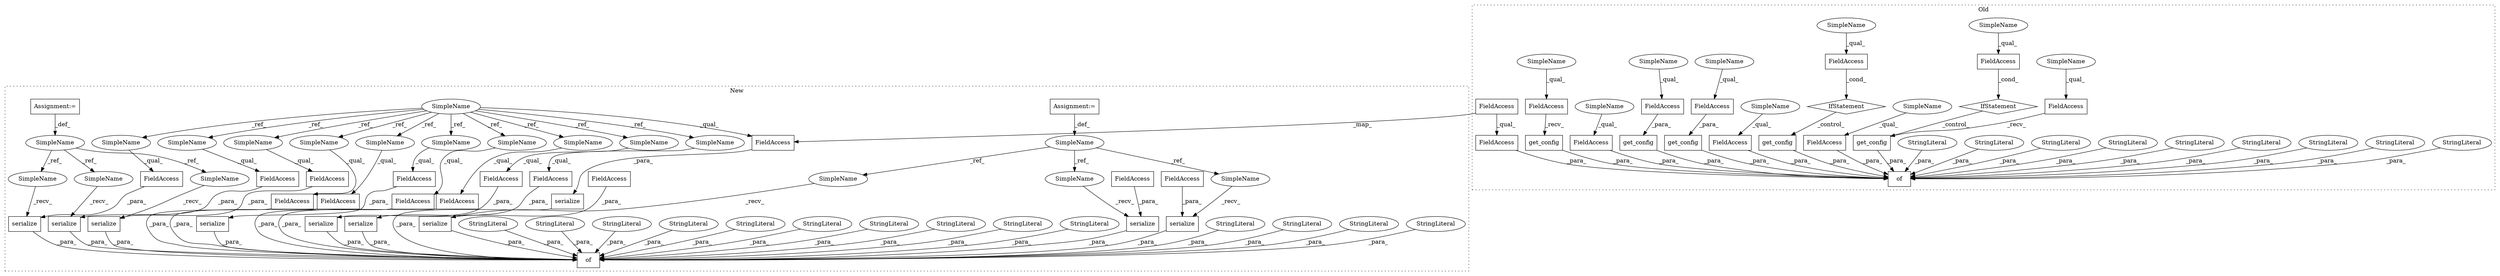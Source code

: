 digraph G {
subgraph cluster0 {
1 [label="of" a="32" s="10218,10671" l="3,1" shape="box"];
5 [label="StringLiteral" a="45" s="10346" l="12" shape="ellipse"];
19 [label="StringLiteral" a="45" s="10462" l="15" shape="ellipse"];
21 [label="StringLiteral" a="45" s="10645" l="11" shape="ellipse"];
22 [label="StringLiteral" a="45" s="10384" l="15" shape="ellipse"];
25 [label="StringLiteral" a="45" s="10221" l="12" shape="ellipse"];
28 [label="StringLiteral" a="45" s="10540" l="15" shape="ellipse"];
29 [label="StringLiteral" a="45" s="10292" l="12" shape="ellipse"];
31 [label="StringLiteral" a="45" s="10250" l="6" shape="ellipse"];
33 [label="StringLiteral" a="45" s="10618" l="11" shape="ellipse"];
34 [label="get_config" a="32" s="10318,10344" l="11,1" shape="box"];
37 [label="FieldAccess" a="22" s="10359" l="24" shape="box"];
43 [label="get_config" a="32" s="10441" l="12" shape="box"];
47 [label="FieldAccess" a="22" s="10401" l="18" shape="box"];
48 [label="get_config" a="32" s="10519" l="12" shape="box"];
49 [label="FieldAccess" a="22" s="10329" l="15" shape="box"];
50 [label="FieldAccess" a="22" s="10500" l="18" shape="box"];
52 [label="get_config" a="32" s="10597" l="12" shape="box"];
56 [label="FieldAccess" a="22" s="10557" l="18" shape="box"];
57 [label="FieldAccess" a="22" s="10422" l="18" shape="box"];
58 [label="FieldAccess" a="22" s="10234" l="15" shape="box"];
59 [label="FieldAccess" a="22" s="10657" l="14" shape="box"];
62 [label="FieldAccess" a="22" s="10630" l="14" shape="box"];
66 [label="FieldAccess" a="22" s="10281" l="9" shape="box"];
67 [label="IfStatement" a="25" s="10419" l="3" shape="diamond"];
69 [label="FieldAccess" a="22" s="10359" l="15" shape="box"];
71 [label="IfStatement" a="25" s="10575" l="3" shape="diamond"];
72 [label="get_config" a="32" s="10270,10290" l="11,1" shape="box"];
89 [label="SimpleName" a="42" s="10422" l="4" shape="ellipse"];
90 [label="SimpleName" a="42" s="10401" l="4" shape="ellipse"];
91 [label="SimpleName" a="42" s="10630" l="4" shape="ellipse"];
92 [label="SimpleName" a="42" s="10557" l="4" shape="ellipse"];
93 [label="SimpleName" a="42" s="10234" l="4" shape="ellipse"];
94 [label="SimpleName" a="42" s="10329" l="4" shape="ellipse"];
95 [label="SimpleName" a="42" s="10281" l="4" shape="ellipse"];
96 [label="SimpleName" a="42" s="10657" l="4" shape="ellipse"];
97 [label="SimpleName" a="42" s="10500" l="4" shape="ellipse"];
label = "Old";
style="dotted";
}
subgraph cluster1 {
2 [label="serialize" a="32" s="11812,11843" l="10,1" shape="box"];
3 [label="FieldAccess" a="22" s="11822" l="21" shape="box"];
4 [label="of" a="32" s="11537,12304" l="3,1" shape="box"];
6 [label="StringLiteral" a="45" s="12177" l="17" shape="ellipse"];
7 [label="StringLiteral" a="45" s="11636" l="20" shape="ellipse"];
8 [label="StringLiteral" a="45" s="12262" l="19" shape="ellipse"];
9 [label="StringLiteral" a="45" s="11705" l="23" shape="ellipse"];
10 [label="serialize" a="32" s="11946,11977" l="10,1" shape="box"];
11 [label="FieldAccess" a="22" s="11956" l="21" shape="box"];
12 [label="serialize" a="32" s="11670,11703" l="10,1" shape="box"];
13 [label="FieldAccess" a="22" s="11680" l="23" shape="box"];
14 [label="Assignment:=" a="7" s="11416" l="12" shape="box"];
15 [label="SimpleName" a="42" s="11416" l="12" shape="ellipse"];
16 [label="serialize" a="32" s="12011,12037" l="10,1" shape="box"];
17 [label="FieldAccess" a="22" s="12021" l="16" shape="box"];
18 [label="serialize" a="32" s="12140,12175" l="10,1" shape="box"];
20 [label="StringLiteral" a="45" s="11611" l="10" shape="ellipse"];
23 [label="StringLiteral" a="45" s="11540" l="7" shape="ellipse"];
24 [label="StringLiteral" a="45" s="11780" l="18" shape="ellipse"];
26 [label="FieldAccess" a="22" s="12249" l="12" shape="box"];
27 [label="StringLiteral" a="45" s="11909" l="23" shape="ellipse"];
30 [label="StringLiteral" a="45" s="12105" l="22" shape="ellipse"];
32 [label="StringLiteral" a="45" s="12239" l="9" shape="ellipse"];
35 [label="serialize" a="32" s="11879,11907" l="10,1" shape="box"];
36 [label="FieldAccess" a="22" s="12150" l="25" shape="box"];
38 [label="FieldAccess" a="22" s="12282" l="22" shape="box"];
39 [label="StringLiteral" a="45" s="12039" l="19" shape="ellipse"];
40 [label="StringLiteral" a="45" s="11979" l="18" shape="ellipse"];
41 [label="StringLiteral" a="45" s="11845" l="20" shape="ellipse"];
42 [label="StringLiteral" a="45" s="11559" l="12" shape="ellipse"];
44 [label="serialize" a="32" s="11584,11609" l="10,1" shape="box"];
45 [label="SimpleName" a="42" s="11509" l="11" shape="ellipse"];
46 [label="serialize" a="32" s="12071,12103" l="10,1" shape="box"];
51 [label="FieldAccess" a="22" s="12081" l="22" shape="box"];
53 [label="serialize" a="32" s="11742,11778" l="10,1" shape="box"];
54 [label="FieldAccess" a="22" s="11889" l="18" shape="box"];
55 [label="serialize" a="32" s="12207,12237" l="10,1" shape="box"];
60 [label="FieldAccess" a="22" s="11752" l="26" shape="box"];
61 [label="FieldAccess" a="22" s="11548" l="10" shape="box"];
63 [label="FieldAccess" a="22" s="11622" l="13" shape="box"];
64 [label="FieldAccess" a="22" s="12217" l="20" shape="box"];
65 [label="SimpleName" a="42" s="11367" l="4" shape="ellipse"];
68 [label="Assignment:=" a="7" s="11509" l="11" shape="box"];
70 [label="FieldAccess" a="22" s="11594" l="15" shape="box"];
73 [label="SimpleName" a="42" s="11822" l="4" shape="ellipse"];
74 [label="SimpleName" a="42" s="11680" l="4" shape="ellipse"];
75 [label="SimpleName" a="42" s="11622" l="4" shape="ellipse"];
76 [label="SimpleName" a="42" s="11548" l="4" shape="ellipse"];
77 [label="SimpleName" a="42" s="12217" l="4" shape="ellipse"];
78 [label="SimpleName" a="42" s="11752" l="4" shape="ellipse"];
79 [label="SimpleName" a="42" s="12249" l="4" shape="ellipse"];
80 [label="SimpleName" a="42" s="12150" l="4" shape="ellipse"];
81 [label="SimpleName" a="42" s="12282" l="4" shape="ellipse"];
82 [label="SimpleName" a="42" s="12081" l="4" shape="ellipse"];
83 [label="SimpleName" a="42" s="12195" l="11" shape="ellipse"];
84 [label="SimpleName" a="42" s="12128" l="11" shape="ellipse"];
85 [label="SimpleName" a="42" s="12059" l="11" shape="ellipse"];
86 [label="SimpleName" a="42" s="11998" l="12" shape="ellipse"];
87 [label="SimpleName" a="42" s="11933" l="12" shape="ellipse"];
88 [label="SimpleName" a="42" s="11866" l="12" shape="ellipse"];
label = "New";
style="dotted";
}
2 -> 4 [label="_para_"];
3 -> 2 [label="_para_"];
5 -> 1 [label="_para_"];
6 -> 4 [label="_para_"];
7 -> 4 [label="_para_"];
8 -> 4 [label="_para_"];
9 -> 4 [label="_para_"];
10 -> 4 [label="_para_"];
11 -> 10 [label="_para_"];
12 -> 4 [label="_para_"];
13 -> 12 [label="_para_"];
14 -> 15 [label="_def_"];
15 -> 88 [label="_ref_"];
15 -> 86 [label="_ref_"];
15 -> 87 [label="_ref_"];
16 -> 4 [label="_para_"];
17 -> 16 [label="_para_"];
18 -> 4 [label="_para_"];
19 -> 1 [label="_para_"];
20 -> 4 [label="_para_"];
21 -> 1 [label="_para_"];
22 -> 1 [label="_para_"];
23 -> 4 [label="_para_"];
24 -> 4 [label="_para_"];
25 -> 1 [label="_para_"];
26 -> 4 [label="_para_"];
27 -> 4 [label="_para_"];
28 -> 1 [label="_para_"];
29 -> 1 [label="_para_"];
30 -> 4 [label="_para_"];
31 -> 1 [label="_para_"];
32 -> 4 [label="_para_"];
33 -> 1 [label="_para_"];
34 -> 1 [label="_para_"];
35 -> 4 [label="_para_"];
36 -> 18 [label="_para_"];
37 -> 1 [label="_para_"];
38 -> 4 [label="_para_"];
39 -> 4 [label="_para_"];
40 -> 4 [label="_para_"];
41 -> 4 [label="_para_"];
42 -> 4 [label="_para_"];
43 -> 1 [label="_para_"];
44 -> 4 [label="_para_"];
45 -> 85 [label="_ref_"];
45 -> 83 [label="_ref_"];
45 -> 84 [label="_ref_"];
46 -> 4 [label="_para_"];
47 -> 67 [label="_cond_"];
48 -> 1 [label="_para_"];
49 -> 34 [label="_para_"];
50 -> 48 [label="_recv_"];
51 -> 46 [label="_para_"];
52 -> 1 [label="_para_"];
53 -> 4 [label="_para_"];
54 -> 35 [label="_para_"];
55 -> 4 [label="_para_"];
56 -> 71 [label="_cond_"];
57 -> 43 [label="_recv_"];
58 -> 1 [label="_para_"];
59 -> 1 [label="_para_"];
60 -> 53 [label="_para_"];
61 -> 4 [label="_para_"];
62 -> 1 [label="_para_"];
63 -> 4 [label="_para_"];
64 -> 55 [label="_para_"];
65 -> 74 [label="_ref_"];
65 -> 75 [label="_ref_"];
65 -> 77 [label="_ref_"];
65 -> 79 [label="_ref_"];
65 -> 82 [label="_ref_"];
65 -> 70 [label="_qual_"];
65 -> 76 [label="_ref_"];
65 -> 73 [label="_ref_"];
65 -> 78 [label="_ref_"];
65 -> 81 [label="_ref_"];
65 -> 80 [label="_ref_"];
66 -> 72 [label="_para_"];
67 -> 43 [label="_control_"];
68 -> 45 [label="_def_"];
69 -> 37 [label="_qual_"];
69 -> 70 [label="_map_"];
70 -> 44 [label="_para_"];
71 -> 52 [label="_control_"];
72 -> 1 [label="_para_"];
73 -> 3 [label="_qual_"];
74 -> 13 [label="_qual_"];
75 -> 63 [label="_qual_"];
76 -> 61 [label="_qual_"];
77 -> 64 [label="_qual_"];
78 -> 60 [label="_qual_"];
79 -> 26 [label="_qual_"];
80 -> 36 [label="_qual_"];
81 -> 38 [label="_qual_"];
82 -> 51 [label="_qual_"];
83 -> 55 [label="_recv_"];
84 -> 18 [label="_recv_"];
85 -> 46 [label="_recv_"];
86 -> 16 [label="_recv_"];
87 -> 10 [label="_recv_"];
88 -> 35 [label="_recv_"];
89 -> 57 [label="_qual_"];
90 -> 47 [label="_qual_"];
91 -> 62 [label="_qual_"];
92 -> 56 [label="_qual_"];
93 -> 58 [label="_qual_"];
94 -> 49 [label="_qual_"];
95 -> 66 [label="_qual_"];
96 -> 59 [label="_qual_"];
97 -> 50 [label="_qual_"];
}